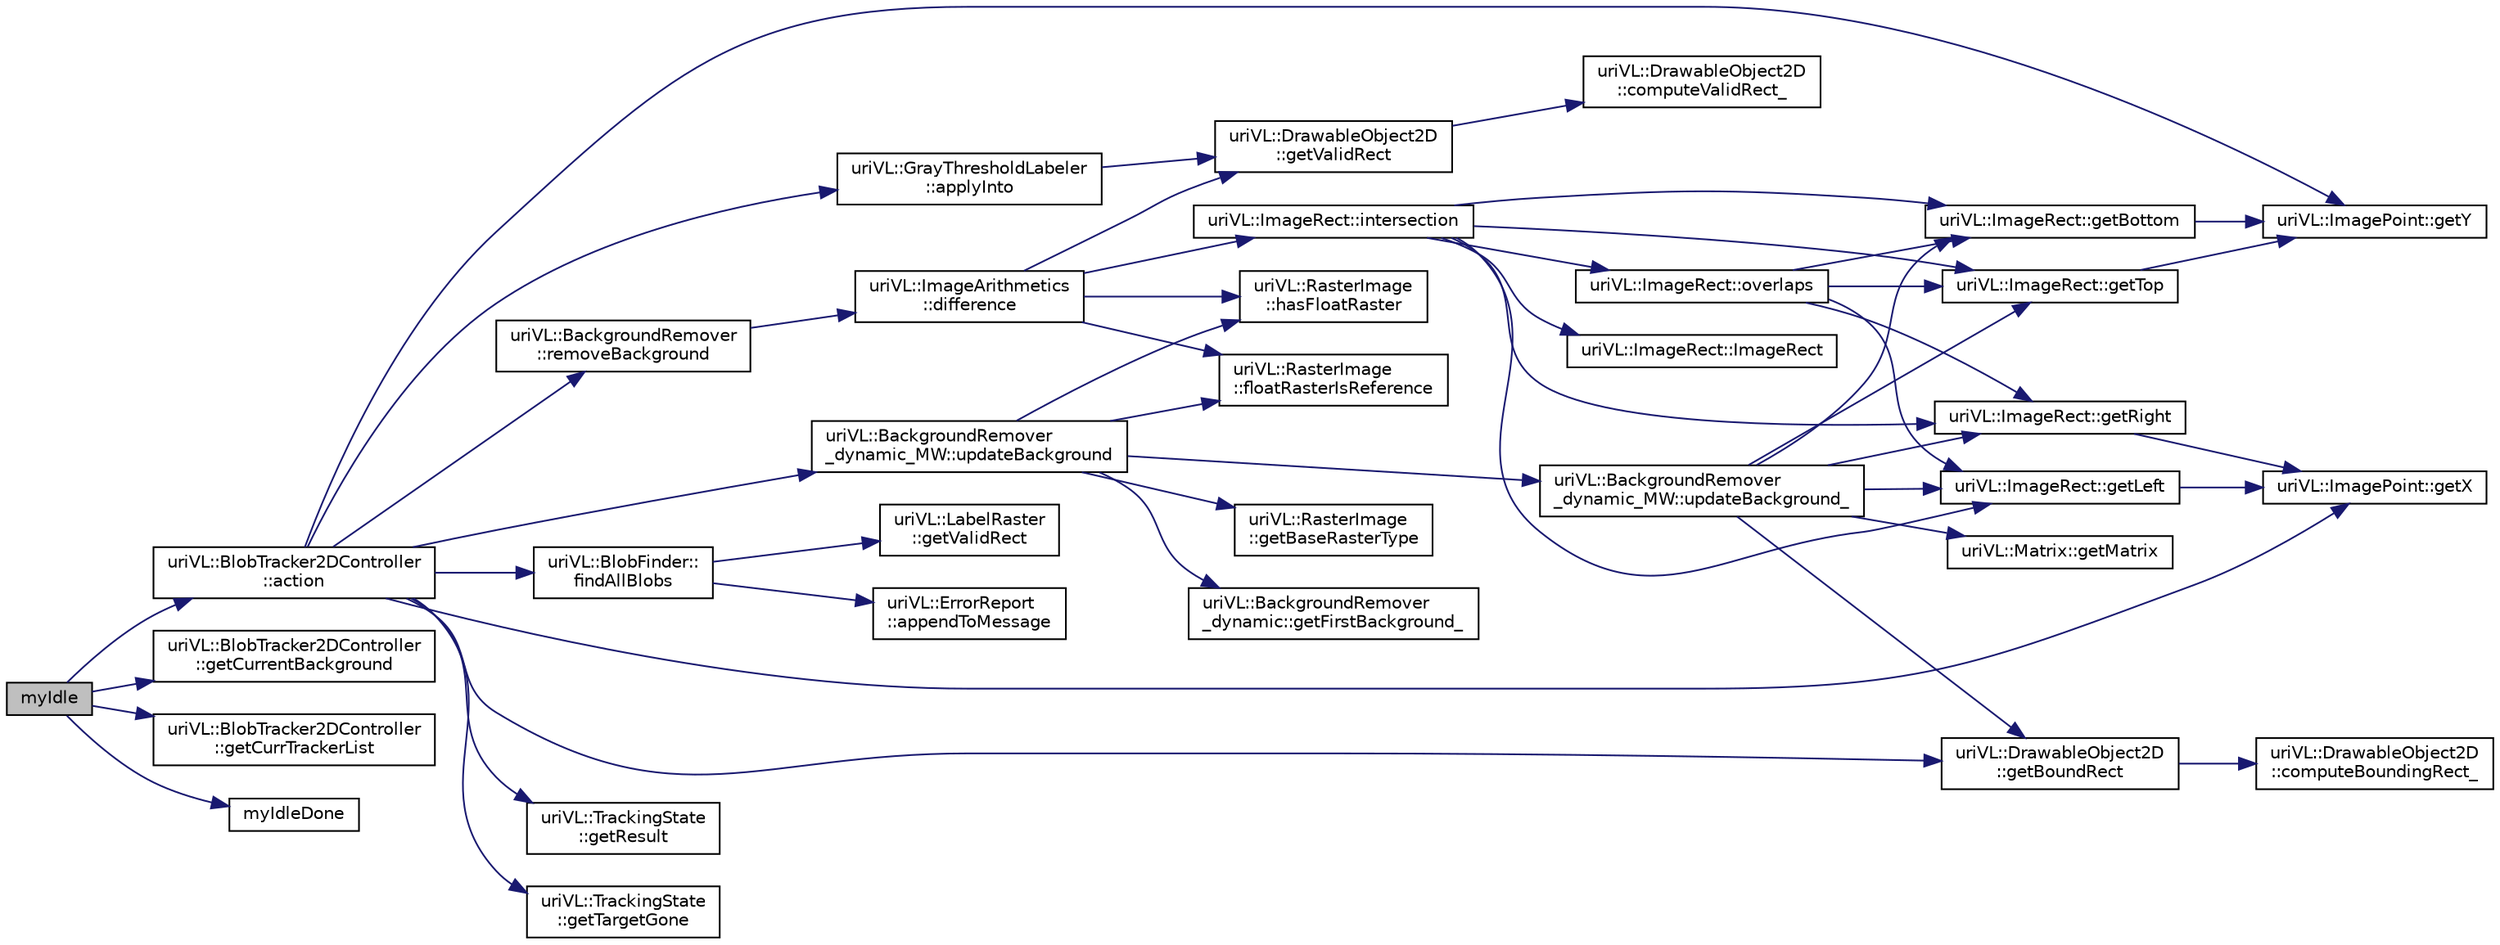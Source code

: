 digraph "myIdle"
{
  edge [fontname="Helvetica",fontsize="10",labelfontname="Helvetica",labelfontsize="10"];
  node [fontname="Helvetica",fontsize="10",shape=record];
  rankdir="LR";
  Node1 [label="myIdle",height=0.2,width=0.4,color="black", fillcolor="grey75", style="filled", fontcolor="black"];
  Node1 -> Node2 [color="midnightblue",fontsize="10",style="solid",fontname="Helvetica"];
  Node2 [label="uriVL::BlobTracker2DController\l::action",height=0.2,width=0.4,color="black", fillcolor="white", style="filled",URL="$classuriVL_1_1BlobTracker2DController.html#a81e97f03587a4f08b7aa6a3102153eab",tooltip="Begin control loop find all blobs, (if some one new, send a tracker), update background using dynamic..."];
  Node2 -> Node3 [color="midnightblue",fontsize="10",style="solid",fontname="Helvetica"];
  Node3 [label="uriVL::BackgroundRemover\l::removeBackground",height=0.2,width=0.4,color="black", fillcolor="white", style="filled",URL="$classuriVL_1_1BackgroundRemover.html#abc98112b58d331c8d76f0e57ab96b965",tooltip="Computes the difference between this raster image and the one stored as background (using the default..."];
  Node3 -> Node4 [color="midnightblue",fontsize="10",style="solid",fontname="Helvetica"];
  Node4 [label="uriVL::ImageArithmetics\l::difference",height=0.2,width=0.4,color="black", fillcolor="white", style="filled",URL="$classuriVL_1_1ImageArithmetics.html#ac0e7860adc74aa3a1262f62790e9dbdb",tooltip="Computes the difference between two raster images. "];
  Node4 -> Node5 [color="midnightblue",fontsize="10",style="solid",fontname="Helvetica"];
  Node5 [label="uriVL::ImageRect::intersection",height=0.2,width=0.4,color="black", fillcolor="white", style="filled",URL="$classuriVL_1_1ImageRect.html#a4efe309aec03dcdb3e12ff86a906e6fb",tooltip="Returns the intersection of the two rectangles received as parameters. "];
  Node5 -> Node6 [color="midnightblue",fontsize="10",style="solid",fontname="Helvetica"];
  Node6 [label="uriVL::ImageRect::overlaps",height=0.2,width=0.4,color="black", fillcolor="white", style="filled",URL="$classuriVL_1_1ImageRect.html#a707979de0d8a0079379467712866e200",tooltip="Indicates whether this rectangle and the one received as parameter overlap. "];
  Node6 -> Node7 [color="midnightblue",fontsize="10",style="solid",fontname="Helvetica"];
  Node7 [label="uriVL::ImageRect::getBottom",height=0.2,width=0.4,color="black", fillcolor="white", style="filled",URL="$classuriVL_1_1ImageRect.html#acb34c902550ecb25f7fa6ffb620aea71",tooltip="Returns the maximum y coordinate of the rectangle. "];
  Node7 -> Node8 [color="midnightblue",fontsize="10",style="solid",fontname="Helvetica"];
  Node8 [label="uriVL::ImagePoint::getY",height=0.2,width=0.4,color="black", fillcolor="white", style="filled",URL="$classuriVL_1_1ImagePoint.html#a4edda1ad5b1f3b39db3ac200dfddf016",tooltip="Returns the point&#39;s y coordinate. "];
  Node6 -> Node9 [color="midnightblue",fontsize="10",style="solid",fontname="Helvetica"];
  Node9 [label="uriVL::ImageRect::getTop",height=0.2,width=0.4,color="black", fillcolor="white", style="filled",URL="$classuriVL_1_1ImageRect.html#a2715b0a7b291354fd839a95ece0e0aba",tooltip="Returns the minimum y coordinate of the rectangle. "];
  Node9 -> Node8 [color="midnightblue",fontsize="10",style="solid",fontname="Helvetica"];
  Node6 -> Node10 [color="midnightblue",fontsize="10",style="solid",fontname="Helvetica"];
  Node10 [label="uriVL::ImageRect::getRight",height=0.2,width=0.4,color="black", fillcolor="white", style="filled",URL="$classuriVL_1_1ImageRect.html#a89884bd1866a1b7ffb67d4cc1ec1a052",tooltip="Returns the maximum x coordinate of the rectangle. "];
  Node10 -> Node11 [color="midnightblue",fontsize="10",style="solid",fontname="Helvetica"];
  Node11 [label="uriVL::ImagePoint::getX",height=0.2,width=0.4,color="black", fillcolor="white", style="filled",URL="$classuriVL_1_1ImagePoint.html#a4845eb34e164c8dffd9b366cf61f3f5b",tooltip="Returns the point&#39;s x coordinate. "];
  Node6 -> Node12 [color="midnightblue",fontsize="10",style="solid",fontname="Helvetica"];
  Node12 [label="uriVL::ImageRect::getLeft",height=0.2,width=0.4,color="black", fillcolor="white", style="filled",URL="$classuriVL_1_1ImageRect.html#a38bd531df6bd6c4892bca1a690feda13",tooltip="Returns the minimum x coordinate of the rectangle. "];
  Node12 -> Node11 [color="midnightblue",fontsize="10",style="solid",fontname="Helvetica"];
  Node5 -> Node12 [color="midnightblue",fontsize="10",style="solid",fontname="Helvetica"];
  Node5 -> Node10 [color="midnightblue",fontsize="10",style="solid",fontname="Helvetica"];
  Node5 -> Node9 [color="midnightblue",fontsize="10",style="solid",fontname="Helvetica"];
  Node5 -> Node7 [color="midnightblue",fontsize="10",style="solid",fontname="Helvetica"];
  Node5 -> Node13 [color="midnightblue",fontsize="10",style="solid",fontname="Helvetica"];
  Node13 [label="uriVL::ImageRect::ImageRect",height=0.2,width=0.4,color="black", fillcolor="white", style="filled",URL="$classuriVL_1_1ImageRect.html#ab5d9afae21bbf5cd673a0161390e63e2",tooltip="Default Constructor. "];
  Node4 -> Node14 [color="midnightblue",fontsize="10",style="solid",fontname="Helvetica"];
  Node14 [label="uriVL::DrawableObject2D\l::getValidRect",height=0.2,width=0.4,color="black", fillcolor="white", style="filled",URL="$classuriVL_1_1DrawableObject2D.html#ad654c2c5da02b3b20298c3eef4153874",tooltip="Returns the object&#39;s valid data rectangle. "];
  Node14 -> Node15 [color="midnightblue",fontsize="10",style="solid",fontname="Helvetica"];
  Node15 [label="uriVL::DrawableObject2D\l::computeValidRect_",height=0.2,width=0.4,color="black", fillcolor="white", style="filled",URL="$classuriVL_1_1DrawableObject2D.html#a9eb135fd212d80a8fbc3caa7e242d9dd",tooltip="Calculates the object&#39;s valid box. "];
  Node4 -> Node16 [color="midnightblue",fontsize="10",style="solid",fontname="Helvetica"];
  Node16 [label="uriVL::RasterImage\l::hasFloatRaster",height=0.2,width=0.4,color="black", fillcolor="white", style="filled",URL="$classuriVL_1_1RasterImage.html#a406019c6e34b2e8c3d81a72769723d98",tooltip="Indicates whether or not the raster image stores a float raster (eg this would be true for a Raster_I..."];
  Node4 -> Node17 [color="midnightblue",fontsize="10",style="solid",fontname="Helvetica"];
  Node17 [label="uriVL::RasterImage\l::floatRasterIsReference",height=0.2,width=0.4,color="black", fillcolor="white", style="filled",URL="$classuriVL_1_1RasterImage.html#a1b4d9b5005f06201335b9060fe31625e",tooltip="Indicates whether or not the float raster (for a raster that does have a float raster, eg Raster_Image_gray_F stores the reference values for the raster image. "];
  Node2 -> Node18 [color="midnightblue",fontsize="10",style="solid",fontname="Helvetica"];
  Node18 [label="uriVL::GrayThresholdLabeler\l::applyInto",height=0.2,width=0.4,color="black", fillcolor="white", style="filled",URL="$classuriVL_1_1GrayThresholdLabeler.html#a8a07a2f9967f3552bf508280a251eb57",tooltip="Applies this operator to an image, returns the result as a LabelRaster. "];
  Node18 -> Node14 [color="midnightblue",fontsize="10",style="solid",fontname="Helvetica"];
  Node2 -> Node19 [color="midnightblue",fontsize="10",style="solid",fontname="Helvetica"];
  Node19 [label="uriVL::BlobFinder::\lfindAllBlobs",height=0.2,width=0.4,color="black", fillcolor="white", style="filled",URL="$classuriVL_1_1BlobFinder.html#a7404aa90e173beb8b83136ba46485db7",tooltip="Detect all the blobs in the input label raster from a list of target indices. "];
  Node19 -> Node20 [color="midnightblue",fontsize="10",style="solid",fontname="Helvetica"];
  Node20 [label="uriVL::LabelRaster\l::getValidRect",height=0.2,width=0.4,color="black", fillcolor="white", style="filled",URL="$classuriVL_1_1LabelRaster.html#af9c034eafd1e2c27e80a4143aa2f22d3",tooltip="Returns the label raster&#39;s valid data rectangle. "];
  Node19 -> Node21 [color="midnightblue",fontsize="10",style="solid",fontname="Helvetica"];
  Node21 [label="uriVL::ErrorReport\l::appendToMessage",height=0.2,width=0.4,color="black", fillcolor="white", style="filled",URL="$classuriVL_1_1ErrorReport.html#a65100d12091947d1df26c38f48058569",tooltip="Appends a string to the error message. "];
  Node2 -> Node11 [color="midnightblue",fontsize="10",style="solid",fontname="Helvetica"];
  Node2 -> Node8 [color="midnightblue",fontsize="10",style="solid",fontname="Helvetica"];
  Node2 -> Node22 [color="midnightblue",fontsize="10",style="solid",fontname="Helvetica"];
  Node22 [label="uriVL::BackgroundRemover\l_dynamic_MW::updateBackground",height=0.2,width=0.4,color="black", fillcolor="white", style="filled",URL="$classuriVL_1_1BackgroundRemover__dynamic__MW.html#afe37e960fc4cd27da43e98ad0bdf56c4",tooltip="Overloaded func Update background_. "];
  Node22 -> Node23 [color="midnightblue",fontsize="10",style="solid",fontname="Helvetica"];
  Node23 [label="uriVL::RasterImage\l::getBaseRasterType",height=0.2,width=0.4,color="black", fillcolor="white", style="filled",URL="$classuriVL_1_1RasterImage.html#a68815937f6a787e4541a33b108198baf",tooltip="Returns the image&#39;s base raster type. "];
  Node22 -> Node24 [color="midnightblue",fontsize="10",style="solid",fontname="Helvetica"];
  Node24 [label="uriVL::BackgroundRemover\l_dynamic::getFirstBackground_",height=0.2,width=0.4,color="black", fillcolor="white", style="filled",URL="$classuriVL_1_1BackgroundRemover__dynamic.html#a945cbfd6daaab3fe01482cd639553333",tooltip="Returns a pointer to the first background image. "];
  Node22 -> Node16 [color="midnightblue",fontsize="10",style="solid",fontname="Helvetica"];
  Node22 -> Node17 [color="midnightblue",fontsize="10",style="solid",fontname="Helvetica"];
  Node22 -> Node25 [color="midnightblue",fontsize="10",style="solid",fontname="Helvetica"];
  Node25 [label="uriVL::BackgroundRemover\l_dynamic_MW::updateBackground_",height=0.2,width=0.4,color="black", fillcolor="white", style="filled",URL="$classuriVL_1_1BackgroundRemover__dynamic__MW.html#a7fc40b83d3b0d688da8629745be09abe",tooltip="Overloaded func Update background_. "];
  Node25 -> Node26 [color="midnightblue",fontsize="10",style="solid",fontname="Helvetica"];
  Node26 [label="uriVL::DrawableObject2D\l::getBoundRect",height=0.2,width=0.4,color="black", fillcolor="white", style="filled",URL="$classuriVL_1_1DrawableObject2D.html#a1d910add62acd9ad51986f3502a721de",tooltip="Returns the object&#39;s bounding rectangle. "];
  Node26 -> Node27 [color="midnightblue",fontsize="10",style="solid",fontname="Helvetica"];
  Node27 [label="uriVL::DrawableObject2D\l::computeBoundingRect_",height=0.2,width=0.4,color="black", fillcolor="white", style="filled",URL="$classuriVL_1_1DrawableObject2D.html#a569f0abdc2b5f708543cee537b9809ff",tooltip="Calculates the object&#39;s bounding rect. "];
  Node25 -> Node9 [color="midnightblue",fontsize="10",style="solid",fontname="Helvetica"];
  Node25 -> Node7 [color="midnightblue",fontsize="10",style="solid",fontname="Helvetica"];
  Node25 -> Node12 [color="midnightblue",fontsize="10",style="solid",fontname="Helvetica"];
  Node25 -> Node10 [color="midnightblue",fontsize="10",style="solid",fontname="Helvetica"];
  Node25 -> Node28 [color="midnightblue",fontsize="10",style="solid",fontname="Helvetica"];
  Node28 [label="uriVL::Matrix::getMatrix",height=0.2,width=0.4,color="black", fillcolor="white", style="filled",URL="$classuriVL_1_1Matrix.html#a29c91cadbe9ad1e2ec93d51711348f77",tooltip="Returns a read-only pointer to the matrix data. "];
  Node2 -> Node29 [color="midnightblue",fontsize="10",style="solid",fontname="Helvetica"];
  Node29 [label="uriVL::TrackingState\l::getResult",height=0.2,width=0.4,color="black", fillcolor="white", style="filled",URL="$classuriVL_1_1TrackingState.html#aa986de53ff9f85abf44c692b0b06e48a",tooltip="get tracking result "];
  Node2 -> Node30 [color="midnightblue",fontsize="10",style="solid",fontname="Helvetica"];
  Node30 [label="uriVL::TrackingState\l::getTargetGone",height=0.2,width=0.4,color="black", fillcolor="white", style="filled",URL="$classuriVL_1_1TrackingState.html#ad70ca3d2a618daa8dd552009f4abb745",tooltip="get targetGone_ "];
  Node2 -> Node26 [color="midnightblue",fontsize="10",style="solid",fontname="Helvetica"];
  Node1 -> Node31 [color="midnightblue",fontsize="10",style="solid",fontname="Helvetica"];
  Node31 [label="uriVL::BlobTracker2DController\l::getCurrentBackground",height=0.2,width=0.4,color="black", fillcolor="white", style="filled",URL="$classuriVL_1_1BlobTracker2DController.html#a35cc1951bdd4b597ec52429b4a6de92b"];
  Node1 -> Node32 [color="midnightblue",fontsize="10",style="solid",fontname="Helvetica"];
  Node32 [label="uriVL::BlobTracker2DController\l::getCurrTrackerList",height=0.2,width=0.4,color="black", fillcolor="white", style="filled",URL="$classuriVL_1_1BlobTracker2DController.html#a9633c9814bf829b33348371b478e1deb",tooltip="Get current BlobTracker2DList. "];
  Node1 -> Node33 [color="midnightblue",fontsize="10",style="solid",fontname="Helvetica"];
  Node33 [label="myIdleDone",height=0.2,width=0.4,color="black", fillcolor="white", style="filled",URL="$Tracking2DDynamic__main_8cpp.html#aecb76b76a1aa99390ebe7615612927dd"];
}
